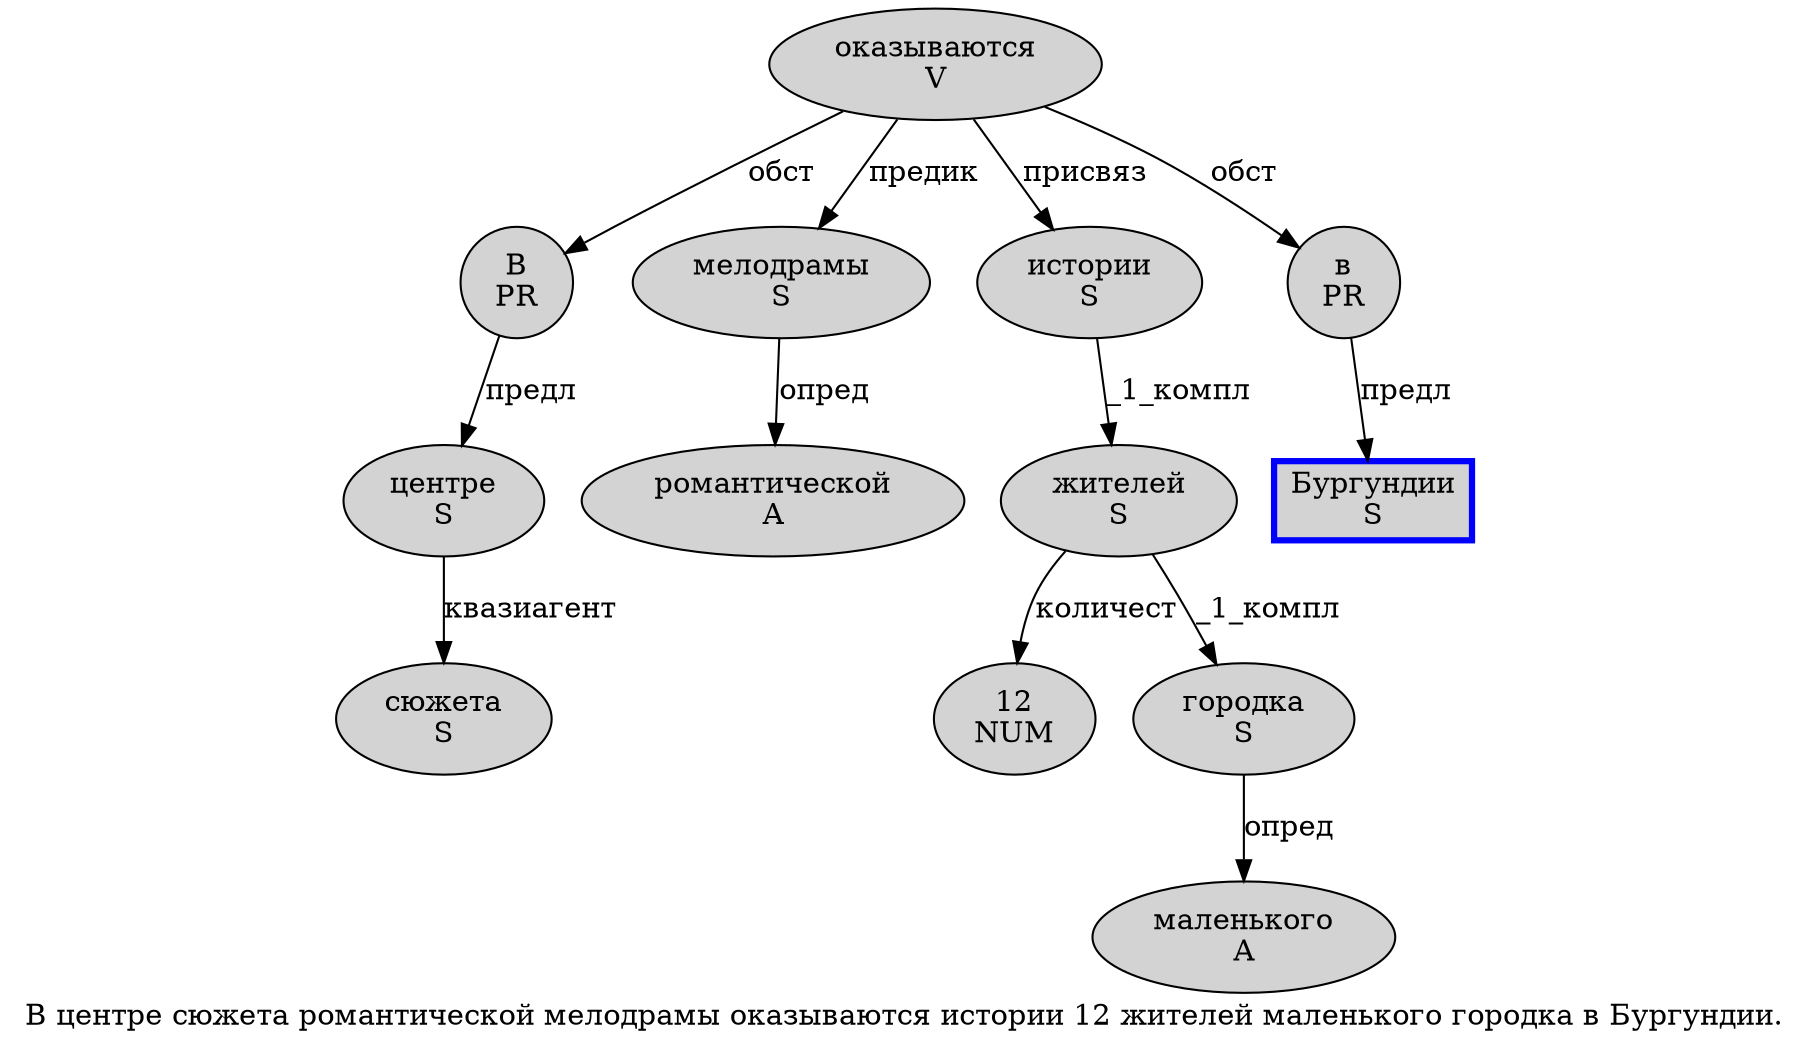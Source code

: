 digraph SENTENCE_50 {
	graph [label="В центре сюжета романтической мелодрамы оказываются истории 12 жителей маленького городка в Бургундии."]
	node [style=filled]
		0 [label="В
PR" color="" fillcolor=lightgray penwidth=1 shape=ellipse]
		1 [label="центре
S" color="" fillcolor=lightgray penwidth=1 shape=ellipse]
		2 [label="сюжета
S" color="" fillcolor=lightgray penwidth=1 shape=ellipse]
		3 [label="романтической
A" color="" fillcolor=lightgray penwidth=1 shape=ellipse]
		4 [label="мелодрамы
S" color="" fillcolor=lightgray penwidth=1 shape=ellipse]
		5 [label="оказываются
V" color="" fillcolor=lightgray penwidth=1 shape=ellipse]
		6 [label="истории
S" color="" fillcolor=lightgray penwidth=1 shape=ellipse]
		7 [label="12
NUM" color="" fillcolor=lightgray penwidth=1 shape=ellipse]
		8 [label="жителей
S" color="" fillcolor=lightgray penwidth=1 shape=ellipse]
		9 [label="маленького
A" color="" fillcolor=lightgray penwidth=1 shape=ellipse]
		10 [label="городка
S" color="" fillcolor=lightgray penwidth=1 shape=ellipse]
		11 [label="в
PR" color="" fillcolor=lightgray penwidth=1 shape=ellipse]
		12 [label="Бургундии
S" color=blue fillcolor=lightgray penwidth=3 shape=box]
			11 -> 12 [label="предл"]
			8 -> 7 [label="количест"]
			8 -> 10 [label="_1_компл"]
			4 -> 3 [label="опред"]
			1 -> 2 [label="квазиагент"]
			0 -> 1 [label="предл"]
			6 -> 8 [label="_1_компл"]
			5 -> 0 [label="обст"]
			5 -> 4 [label="предик"]
			5 -> 6 [label="присвяз"]
			5 -> 11 [label="обст"]
			10 -> 9 [label="опред"]
}